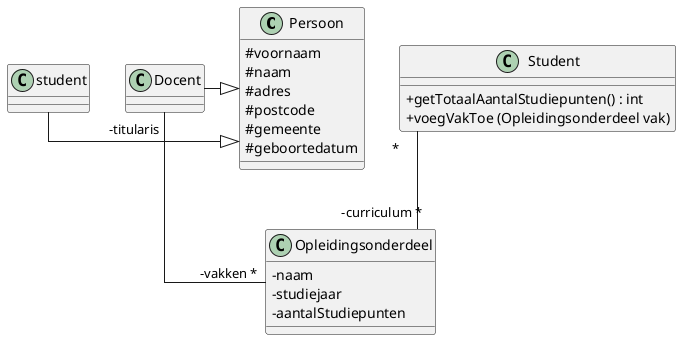 ' This was made entierly by copying the teacher
@startuml Studentenbeheer
skinparam ClassAttributeIconSize 0
skinparam Linetype ortho
' also these dont ever get explained for some reason and i hate it
class Persoon{
    # voornaam
    # naam
    # adres
    # postcode
    # gemeente
    # geboortedatum
}

class Student{
    + getTotaalAantalStudiepunten() : int
    + voegVakToe (Opleidingsonderdeel vak)
}

class Docent{}
' useless shit right here (~i dont know why this hasnt got any classes)

class Opleidingsonderdeel{
    - naam
    - studiejaar
    - aantalStudiepunten
}

student -|> Persoon
Docent -|> Persoon
Student "*" -- "-curriculum *" Opleidingsonderdeel
Docent "-titularis" -- "-vakken *" Opleidingsonderdeel

@enduml